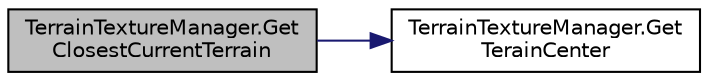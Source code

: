 digraph "TerrainTextureManager.GetClosestCurrentTerrain"
{
 // INTERACTIVE_SVG=YES
 // LATEX_PDF_SIZE
  edge [fontname="Helvetica",fontsize="10",labelfontname="Helvetica",labelfontsize="10"];
  node [fontname="Helvetica",fontsize="10",shape=record];
  rankdir="LR";
  Node1 [label="TerrainTextureManager.Get\lClosestCurrentTerrain",height=0.2,width=0.4,color="black", fillcolor="grey75", style="filled", fontcolor="black",tooltip=" "];
  Node1 -> Node2 [color="midnightblue",fontsize="10",style="solid",fontname="Helvetica"];
  Node2 [label="TerrainTextureManager.Get\lTerainCenter",height=0.2,width=0.4,color="black", fillcolor="white", style="filled",URL="$class_terrain_texture_manager.html#a1b25474d787cbf60cbc4145d17d0aa55",tooltip=" "];
}

